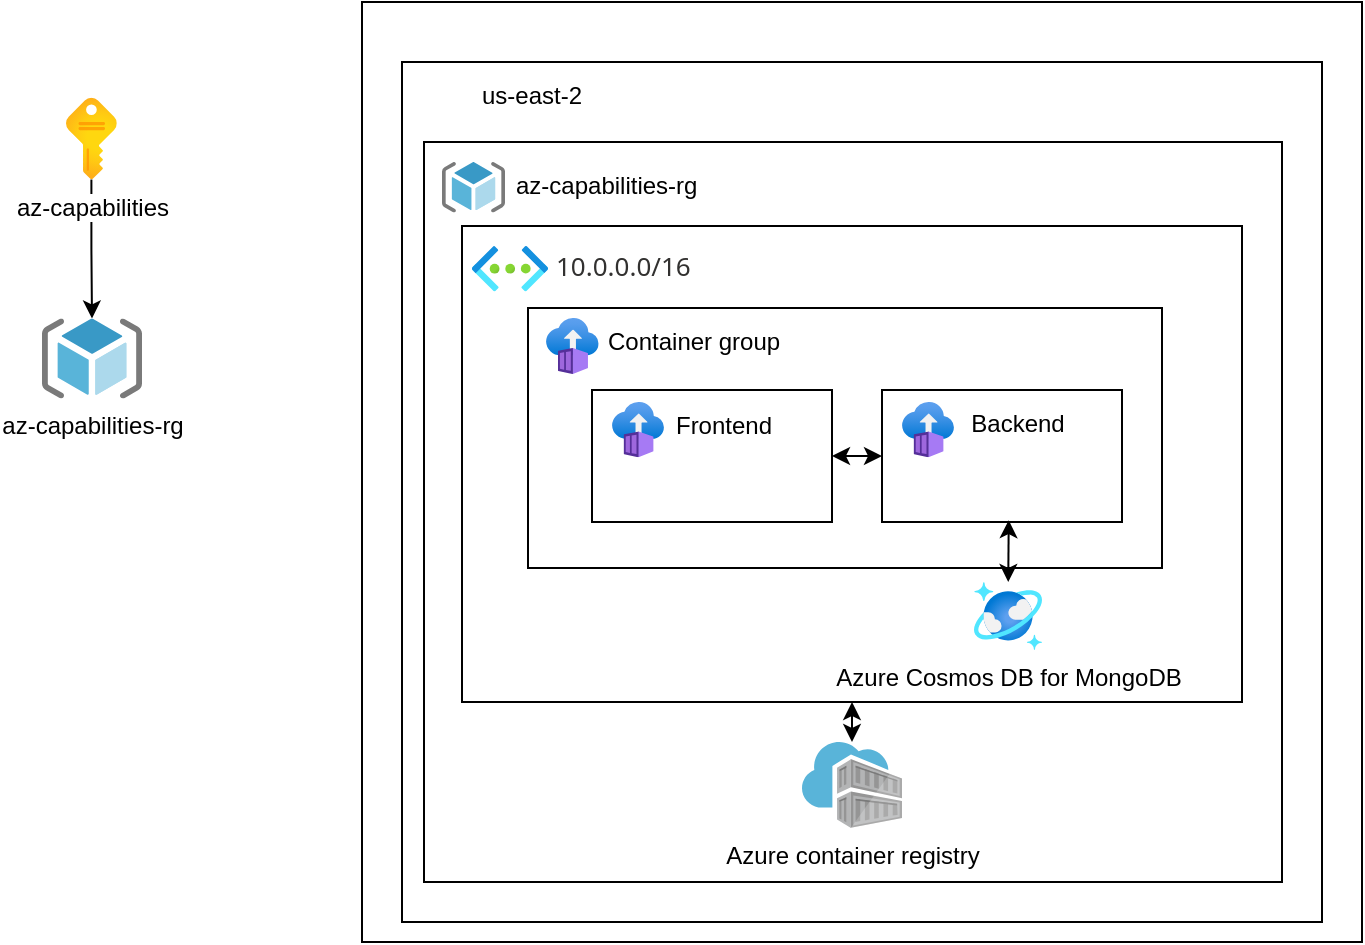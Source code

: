 <mxfile version="22.0.3" type="device">
  <diagram name="Page-1" id="NbZYLsITIQdBhNB3CvN5">
    <mxGraphModel dx="1194" dy="617" grid="1" gridSize="10" guides="1" tooltips="1" connect="1" arrows="1" fold="1" page="1" pageScale="1" pageWidth="850" pageHeight="1100" math="0" shadow="0">
      <root>
        <mxCell id="0" />
        <mxCell id="1" parent="0" />
        <mxCell id="0ppZHrpnQColY6w0Lv00-91" value="" style="rounded=0;whiteSpace=wrap;html=1;" parent="1" vertex="1">
          <mxGeometry x="320" y="40" width="500" height="470" as="geometry" />
        </mxCell>
        <mxCell id="0ppZHrpnQColY6w0Lv00-98" value="" style="rounded=0;whiteSpace=wrap;html=1;" parent="1" vertex="1">
          <mxGeometry x="340" y="70" width="460" height="430" as="geometry" />
        </mxCell>
        <mxCell id="0ppZHrpnQColY6w0Lv00-138" value="" style="rounded=0;whiteSpace=wrap;html=1;" parent="1" vertex="1">
          <mxGeometry x="351" y="110" width="429" height="370" as="geometry" />
        </mxCell>
        <mxCell id="0ppZHrpnQColY6w0Lv00-90" style="edgeStyle=orthogonalEdgeStyle;rounded=0;orthogonalLoop=1;jettySize=auto;html=1;" parent="1" source="0ppZHrpnQColY6w0Lv00-88" target="0ppZHrpnQColY6w0Lv00-89" edge="1">
          <mxGeometry relative="1" as="geometry" />
        </mxCell>
        <mxCell id="0ppZHrpnQColY6w0Lv00-88" value="az-capabilities" style="image;aspect=fixed;html=1;points=[];align=center;fontSize=12;image=img/lib/azure2/general/Subscriptions.svg;" parent="1" vertex="1">
          <mxGeometry x="172" y="87.75" width="25.41" height="41" as="geometry" />
        </mxCell>
        <mxCell id="0ppZHrpnQColY6w0Lv00-89" value="az-capabilities-rg" style="image;sketch=0;aspect=fixed;html=1;points=[];align=center;fontSize=12;image=img/lib/mscae/ResourceGroup.svg;" parent="1" vertex="1">
          <mxGeometry x="160" y="198.25" width="50" height="40" as="geometry" />
        </mxCell>
        <mxCell id="0ppZHrpnQColY6w0Lv00-92" value="" style="shape=image;verticalLabelPosition=bottom;labelBackgroundColor=default;verticalAlign=top;aspect=fixed;imageAspect=0;image=https://upload.wikimedia.org/wikipedia/commons/thumb/a/a8/Microsoft_Azure_Logo.svg/800px-Microsoft_Azure_Logo.svg.png;" parent="1" vertex="1">
          <mxGeometry x="322" y="42" width="59" height="17.04" as="geometry" />
        </mxCell>
        <mxCell id="0ppZHrpnQColY6w0Lv00-97" value="" style="shape=image;verticalLabelPosition=bottom;labelBackgroundColor=default;verticalAlign=top;aspect=fixed;imageAspect=0;image=https://mattruma.com/wp-content/uploads/2020/07/Icon-azurestack-9-Region-Management.png;" parent="1" vertex="1">
          <mxGeometry x="345" y="73" width="30" height="30" as="geometry" />
        </mxCell>
        <mxCell id="0ppZHrpnQColY6w0Lv00-99" value="us-east-2" style="text;html=1;strokeColor=none;fillColor=none;align=center;verticalAlign=middle;whiteSpace=wrap;rounded=0;" parent="1" vertex="1">
          <mxGeometry x="375" y="72" width="60" height="30" as="geometry" />
        </mxCell>
        <mxCell id="0ppZHrpnQColY6w0Lv00-100" value="&lt;div&gt;&lt;br&gt;&lt;/div&gt;&lt;div style=&quot;float: right;&quot; class=&quot;rightHeader-137&quot;&gt;&lt;button style=&quot;font-family: inherit; -webkit-font-smoothing: antialiased; font-size: inherit; font-weight: inherit; color: rgb(0, 120, 212); outline: none; text-decoration: none; background: none transparent; border-top: none; border-right: none; border-left: none; border-image: initial; cursor: pointer; display: flex; margin: 0px; overflow: inherit; padding: 0px; text-align: left; text-overflow: inherit; border-bottom: 1px solid transparent; user-select: text;&quot; class=&quot;ms-Link addressspace-control-v2-delete-addressspace-button flex-287&quot; type=&quot;button&quot;&gt;&lt;div style=&quot;margin-top: 5px; margin-right: 10px; color: rgb(0, 120, 212); font-family: &amp;quot;Segoe UI&amp;quot;, &amp;quot;Segoe UI Web (West European)&amp;quot;, &amp;quot;Segoe UI&amp;quot;, -apple-system, &amp;quot;system-ui&amp;quot;, Roboto, &amp;quot;Helvetica Neue&amp;quot;, sans-serif; font-size: 13px; font-style: normal; font-variant-ligatures: normal; font-variant-caps: normal; font-weight: 400; letter-spacing: normal; orphans: 2; text-align: left; text-indent: 0px; text-transform: none; widows: 2; word-spacing: 0px; -webkit-text-stroke-width: 0px; background-color: rgb(255, 255, 255); text-decoration-thickness: initial; text-decoration-style: initial; text-decoration-color: initial;&quot; class=&quot;frameworkIconMarginFix-154&quot;&gt;&lt;div style=&quot;fill: rgb(0, 120, 212); width: 13px; height: 16px; display: inline-block;&quot; class=&quot;icon-108 commandIcon-129&quot;&gt;&lt;svg style=&quot;height:100%;width:100%;&quot;&gt;&lt;use xlink:href=&quot;#frameworkType17&quot;&gt;&lt;/use&gt;&lt;/svg&gt;&lt;/div&gt;&lt;/div&gt;&lt;br class=&quot;Apple-interchange-newline&quot;&gt;&lt;/button&gt;&lt;/div&gt;" style="rounded=0;whiteSpace=wrap;html=1;" parent="1" vertex="1">
          <mxGeometry x="370" y="152" width="390" height="238" as="geometry" />
        </mxCell>
        <mxCell id="0ppZHrpnQColY6w0Lv00-101" value="" style="image;aspect=fixed;html=1;points=[];align=center;fontSize=12;image=img/lib/azure2/networking/Virtual_Networks.svg;" parent="1" vertex="1">
          <mxGeometry x="375" y="162" width="38" height="22.69" as="geometry" />
        </mxCell>
        <mxCell id="0ppZHrpnQColY6w0Lv00-102" value="&lt;div&gt;&lt;label class=&quot;ms-Label leftHeader-286&quot; style=&quot;font-family: &amp;quot;Segoe UI&amp;quot;, &amp;quot;Segoe UI Web (West European)&amp;quot;, &amp;quot;Segoe UI&amp;quot;, -apple-system, BlinkMacSystemFont, Roboto, &amp;quot;Helvetica Neue&amp;quot;, sans-serif; -webkit-font-smoothing: antialiased; font-size: 13px; font-weight: 400; color: rgb(50, 49, 48); box-sizing: border-box; box-shadow: none; margin: 0px; display: block; padding: 5px 0px; overflow-wrap: break-word; float: left;&quot;&gt;10.0.0.0/16&lt;/label&gt;&lt;/div&gt;" style="text;whiteSpace=wrap;html=1;" parent="1" vertex="1">
          <mxGeometry x="415" y="153" width="100" height="20" as="geometry" />
        </mxCell>
        <mxCell id="0ppZHrpnQColY6w0Lv00-104" value="Azure Cosmos DB for MongoDB" style="image;aspect=fixed;html=1;points=[];align=center;fontSize=12;image=img/lib/azure2/databases/Azure_Cosmos_DB.svg;" parent="1" vertex="1">
          <mxGeometry x="626" y="330" width="34" height="34" as="geometry" />
        </mxCell>
        <mxCell id="0ppZHrpnQColY6w0Lv00-132" value="" style="rounded=0;whiteSpace=wrap;html=1;" parent="1" vertex="1">
          <mxGeometry x="403" y="193" width="317" height="130" as="geometry" />
        </mxCell>
        <mxCell id="0ppZHrpnQColY6w0Lv00-107" value="" style="image;aspect=fixed;html=1;points=[];align=center;fontSize=12;image=img/lib/azure2/compute/Container_Instances.svg;" parent="1" vertex="1">
          <mxGeometry x="412" y="198" width="26.35" height="28" as="geometry" />
        </mxCell>
        <mxCell id="0ppZHrpnQColY6w0Lv00-108" value="&lt;span style=&quot;color: rgb(0, 0, 0); font-family: Helvetica; font-size: 12px; font-style: normal; font-variant-ligatures: normal; font-variant-caps: normal; font-weight: 400; letter-spacing: normal; orphans: 2; text-align: center; text-indent: 0px; text-transform: none; widows: 2; word-spacing: 0px; -webkit-text-stroke-width: 0px; background-color: rgb(255, 255, 255); text-decoration-thickness: initial; text-decoration-style: initial; text-decoration-color: initial; float: none; display: inline !important;&quot;&gt;Container group&lt;/span&gt;" style="text;whiteSpace=wrap;html=1;" parent="1" vertex="1">
          <mxGeometry x="441" y="196" width="120" height="40" as="geometry" />
        </mxCell>
        <mxCell id="0ppZHrpnQColY6w0Lv00-117" value="" style="endArrow=classic;startArrow=classic;html=1;rounded=0;entryX=0.5;entryY=1;entryDx=0;entryDy=0;" parent="1" source="0ppZHrpnQColY6w0Lv00-105" edge="1" target="0ppZHrpnQColY6w0Lv00-100">
          <mxGeometry width="50" height="50" relative="1" as="geometry">
            <mxPoint x="507" y="499.01" as="sourcePoint" />
            <mxPoint x="605" y="450" as="targetPoint" />
          </mxGeometry>
        </mxCell>
        <mxCell id="0ppZHrpnQColY6w0Lv00-123" value="x" style="group" parent="1" vertex="1" connectable="0">
          <mxGeometry x="435" y="234" width="120" height="66" as="geometry" />
        </mxCell>
        <mxCell id="0ppZHrpnQColY6w0Lv00-112" value="" style="rounded=0;whiteSpace=wrap;html=1;" parent="0ppZHrpnQColY6w0Lv00-123" vertex="1">
          <mxGeometry width="120" height="66" as="geometry" />
        </mxCell>
        <mxCell id="0ppZHrpnQColY6w0Lv00-103" value="" style="image;aspect=fixed;html=1;points=[];align=center;fontSize=12;image=img/lib/azure2/compute/Container_Instances.svg;" parent="0ppZHrpnQColY6w0Lv00-123" vertex="1">
          <mxGeometry x="10" y="6" width="26" height="27.62" as="geometry" />
        </mxCell>
        <mxCell id="0ppZHrpnQColY6w0Lv00-120" value="" style="shape=image;verticalLabelPosition=bottom;labelBackgroundColor=default;verticalAlign=top;aspect=fixed;imageAspect=0;image=https://upload.wikimedia.org/wikipedia/commons/thumb/a/a7/React-icon.svg/1200px-React-icon.svg.png;" parent="0ppZHrpnQColY6w0Lv00-123" vertex="1">
          <mxGeometry x="44.47" y="29.5" width="31.06" height="27" as="geometry" />
        </mxCell>
        <mxCell id="0ppZHrpnQColY6w0Lv00-121" value="Frontend" style="text;html=1;strokeColor=none;fillColor=none;align=center;verticalAlign=middle;whiteSpace=wrap;rounded=0;" parent="0ppZHrpnQColY6w0Lv00-123" vertex="1">
          <mxGeometry x="36" y="3.31" width="60" height="30" as="geometry" />
        </mxCell>
        <mxCell id="0ppZHrpnQColY6w0Lv00-124" value="x" style="group" parent="1" vertex="1" connectable="0">
          <mxGeometry x="580" y="234" width="120" height="66" as="geometry" />
        </mxCell>
        <mxCell id="0ppZHrpnQColY6w0Lv00-125" value="" style="rounded=0;whiteSpace=wrap;html=1;" parent="0ppZHrpnQColY6w0Lv00-124" vertex="1">
          <mxGeometry width="120" height="66" as="geometry" />
        </mxCell>
        <mxCell id="0ppZHrpnQColY6w0Lv00-126" value="" style="image;aspect=fixed;html=1;points=[];align=center;fontSize=12;image=img/lib/azure2/compute/Container_Instances.svg;" parent="0ppZHrpnQColY6w0Lv00-124" vertex="1">
          <mxGeometry x="10" y="6" width="26" height="27.62" as="geometry" />
        </mxCell>
        <mxCell id="0ppZHrpnQColY6w0Lv00-128" value="Backend" style="text;html=1;strokeColor=none;fillColor=none;align=center;verticalAlign=middle;whiteSpace=wrap;rounded=0;" parent="0ppZHrpnQColY6w0Lv00-124" vertex="1">
          <mxGeometry x="40" y="3.31" width="56" height="28" as="geometry" />
        </mxCell>
        <mxCell id="0ppZHrpnQColY6w0Lv00-130" value="" style="shape=image;verticalLabelPosition=bottom;labelBackgroundColor=default;verticalAlign=top;aspect=fixed;imageAspect=0;image=https://upload.wikimedia.org/wikipedia/commons/thumb/d/d9/Node.js_logo.svg/1200px-Node.js_logo.svg.png;" parent="0ppZHrpnQColY6w0Lv00-124" vertex="1">
          <mxGeometry x="36" y="31" width="46.92" height="28.7" as="geometry" />
        </mxCell>
        <mxCell id="0ppZHrpnQColY6w0Lv00-134" value="" style="endArrow=classic;startArrow=classic;html=1;rounded=0;entryX=0;entryY=0.5;entryDx=0;entryDy=0;exitX=1;exitY=0.5;exitDx=0;exitDy=0;" parent="1" source="0ppZHrpnQColY6w0Lv00-112" target="0ppZHrpnQColY6w0Lv00-125" edge="1">
          <mxGeometry width="50" height="50" relative="1" as="geometry">
            <mxPoint x="560" y="270" as="sourcePoint" />
            <mxPoint x="600" y="220" as="targetPoint" />
          </mxGeometry>
        </mxCell>
        <mxCell id="0ppZHrpnQColY6w0Lv00-135" value="" style="endArrow=classic;startArrow=classic;html=1;rounded=0;entryX=0.528;entryY=0.986;entryDx=0;entryDy=0;entryPerimeter=0;" parent="1" source="0ppZHrpnQColY6w0Lv00-104" target="0ppZHrpnQColY6w0Lv00-125" edge="1">
          <mxGeometry width="50" height="50" relative="1" as="geometry">
            <mxPoint x="540" y="390" as="sourcePoint" />
            <mxPoint x="590" y="340" as="targetPoint" />
          </mxGeometry>
        </mxCell>
        <mxCell id="0ppZHrpnQColY6w0Lv00-143" value="" style="image;sketch=0;aspect=fixed;html=1;points=[];align=center;fontSize=12;image=img/lib/mscae/ResourceGroup.svg;" parent="1" vertex="1">
          <mxGeometry x="360" y="120" width="31.5" height="25.2" as="geometry" />
        </mxCell>
        <mxCell id="0ppZHrpnQColY6w0Lv00-144" value="&lt;span style=&quot;color: rgb(0, 0, 0); font-family: Helvetica; font-size: 12px; font-style: normal; font-variant-ligatures: normal; font-variant-caps: normal; font-weight: 400; letter-spacing: normal; orphans: 2; text-align: center; text-indent: 0px; text-transform: none; widows: 2; word-spacing: 0px; -webkit-text-stroke-width: 0px; background-color: rgb(255, 255, 255); text-decoration-thickness: initial; text-decoration-style: initial; text-decoration-color: initial; float: none; display: inline !important;&quot;&gt;az-capabilities-rg&lt;/span&gt;" style="text;whiteSpace=wrap;html=1;" parent="1" vertex="1">
          <mxGeometry x="395" y="118" width="120" height="40" as="geometry" />
        </mxCell>
        <mxCell id="0ppZHrpnQColY6w0Lv00-105" value="Azure container registry" style="image;sketch=0;aspect=fixed;html=1;points=[];align=center;fontSize=12;image=img/lib/mscae/Container_Registries.svg;" parent="1" vertex="1">
          <mxGeometry x="540" y="410" width="50" height="43" as="geometry" />
        </mxCell>
      </root>
    </mxGraphModel>
  </diagram>
</mxfile>
